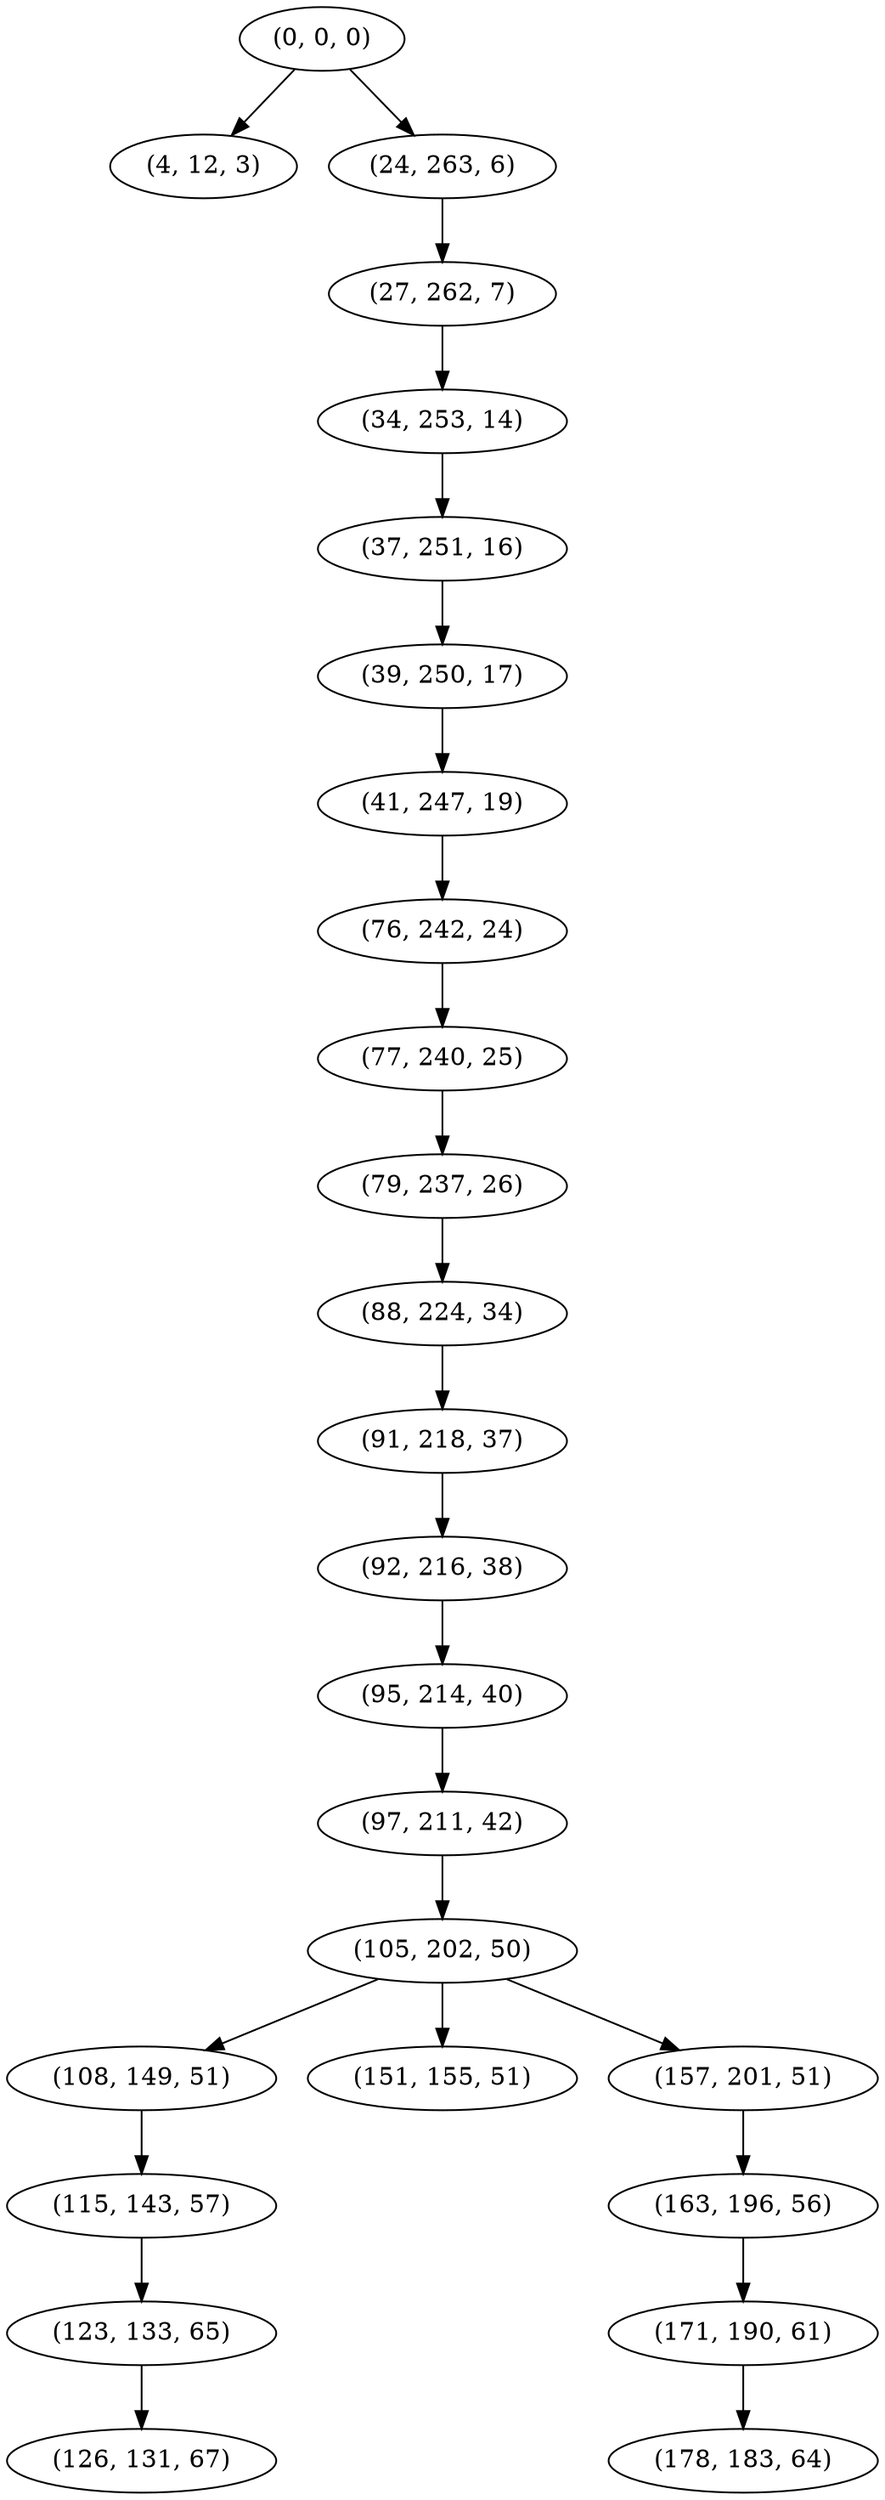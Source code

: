 digraph tree {
    "(0, 0, 0)";
    "(4, 12, 3)";
    "(24, 263, 6)";
    "(27, 262, 7)";
    "(34, 253, 14)";
    "(37, 251, 16)";
    "(39, 250, 17)";
    "(41, 247, 19)";
    "(76, 242, 24)";
    "(77, 240, 25)";
    "(79, 237, 26)";
    "(88, 224, 34)";
    "(91, 218, 37)";
    "(92, 216, 38)";
    "(95, 214, 40)";
    "(97, 211, 42)";
    "(105, 202, 50)";
    "(108, 149, 51)";
    "(115, 143, 57)";
    "(123, 133, 65)";
    "(126, 131, 67)";
    "(151, 155, 51)";
    "(157, 201, 51)";
    "(163, 196, 56)";
    "(171, 190, 61)";
    "(178, 183, 64)";
    "(0, 0, 0)" -> "(4, 12, 3)";
    "(0, 0, 0)" -> "(24, 263, 6)";
    "(24, 263, 6)" -> "(27, 262, 7)";
    "(27, 262, 7)" -> "(34, 253, 14)";
    "(34, 253, 14)" -> "(37, 251, 16)";
    "(37, 251, 16)" -> "(39, 250, 17)";
    "(39, 250, 17)" -> "(41, 247, 19)";
    "(41, 247, 19)" -> "(76, 242, 24)";
    "(76, 242, 24)" -> "(77, 240, 25)";
    "(77, 240, 25)" -> "(79, 237, 26)";
    "(79, 237, 26)" -> "(88, 224, 34)";
    "(88, 224, 34)" -> "(91, 218, 37)";
    "(91, 218, 37)" -> "(92, 216, 38)";
    "(92, 216, 38)" -> "(95, 214, 40)";
    "(95, 214, 40)" -> "(97, 211, 42)";
    "(97, 211, 42)" -> "(105, 202, 50)";
    "(105, 202, 50)" -> "(108, 149, 51)";
    "(105, 202, 50)" -> "(151, 155, 51)";
    "(105, 202, 50)" -> "(157, 201, 51)";
    "(108, 149, 51)" -> "(115, 143, 57)";
    "(115, 143, 57)" -> "(123, 133, 65)";
    "(123, 133, 65)" -> "(126, 131, 67)";
    "(157, 201, 51)" -> "(163, 196, 56)";
    "(163, 196, 56)" -> "(171, 190, 61)";
    "(171, 190, 61)" -> "(178, 183, 64)";
}
